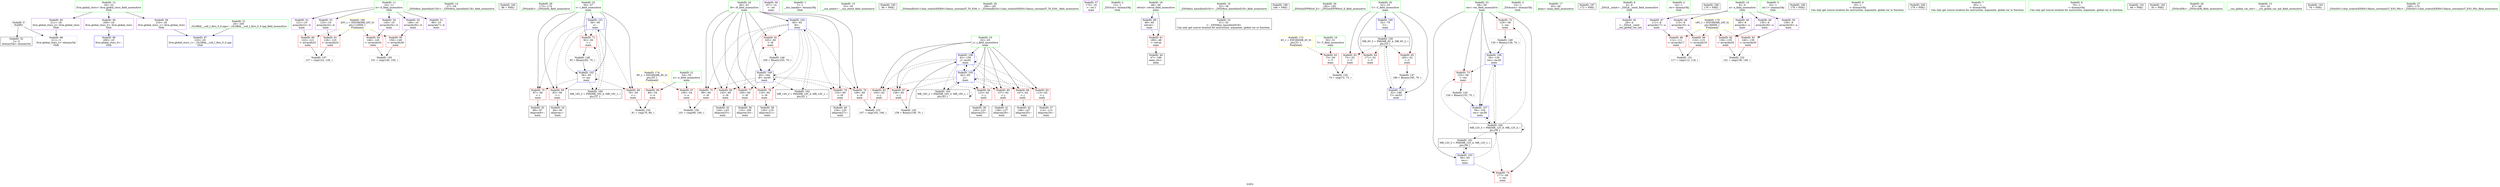 digraph "SVFG" {
	label="SVFG";

	Node0x55949df0c3f0 [shape=record,color=grey,label="{NodeID: 0\nNullPtr}"];
	Node0x55949df0c3f0 -> Node0x55949df22d80[style=solid];
	Node0x55949df0c3f0 -> Node0x55949df23ce0[style=solid];
	Node0x55949df35cd0 [shape=record,color=yellow,style=double,label="{NodeID: 180\n20V_1 = ENCHI(MR_20V_0)\npts\{110000 \}\nFun[main]}"];
	Node0x55949df35cd0 -> Node0x55949df26db0[style=dashed];
	Node0x55949df35cd0 -> Node0x55949df26e80[style=dashed];
	Node0x55949df35cd0 -> Node0x55949df270f0[style=dashed];
	Node0x55949df35cd0 -> Node0x55949df271c0[style=dashed];
	Node0x55949df23be0 [shape=record,color=blue,label="{NodeID: 97\n210\<--20\nllvm.global_ctors_1\<--_GLOBAL__sub_I_fero_0_0.cpp\nGlob }"];
	Node0x55949df0ddb0 [shape=record,color=green,label="{NodeID: 14\n27\<--28\n_ZNSt8ios_base4InitC1Ev\<--_ZNSt8ios_base4InitC1Ev_field_insensitive\n}"];
	Node0x55949df27290 [shape=record,color=black,label="{NodeID: 194\n86 = PHI()\n}"];
	Node0x55949df22a10 [shape=record,color=green,label="{NodeID: 28\n173\<--174\n_ZNSolsEi\<--_ZNSolsEi_field_insensitive\n}"];
	Node0x55949df23600 [shape=record,color=black,label="{NodeID: 42\n144\<--143\nidxprom33\<--\nmain\n}"];
	Node0x55949df25180 [shape=record,color=purple,label="{NodeID: 56\n167\<--14\n\<--.str\nmain\n}"];
	Node0x55949df2b530 [shape=record,color=grey,label="{NodeID: 153\n107 = cmp(105, 106, )\n}"];
	Node0x55949df25d70 [shape=record,color=red,label="{NodeID: 70\n87\<--56\n\<--i\nmain\n}"];
	Node0x55949df25d70 -> Node0x55949df23050[style=solid];
	Node0x55949df268d0 [shape=record,color=red,label="{NodeID: 84\n123\<--62\n\<--j\nmain\n}"];
	Node0x55949df268d0 -> Node0x55949df23390[style=solid];
	Node0x55949df0b500 [shape=record,color=green,label="{NodeID: 1\n7\<--1\n__dso_handle\<--dummyObj\nGlob }"];
	Node0x55949df23ce0 [shape=record,color=blue, style = dotted,label="{NodeID: 98\n211\<--3\nllvm.global_ctors_2\<--dummyVal\nGlob }"];
	Node0x55949df0de80 [shape=record,color=green,label="{NodeID: 15\n33\<--34\n__cxa_atexit\<--__cxa_atexit_field_insensitive\n}"];
	Node0x55949df273f0 [shape=record,color=black,label="{NodeID: 195\n90 = PHI()\n}"];
	Node0x55949df22ae0 [shape=record,color=green,label="{NodeID: 29\n180\<--181\n_ZSt4endlIcSt11char_traitsIcEERSt13basic_ostreamIT_T0_ES6_\<--_ZSt4endlIcSt11char_traitsIcEERSt13basic_ostreamIT_T0_ES6__field_insensitive\n}"];
	Node0x55949df236d0 [shape=record,color=black,label="{NodeID: 43\n148\<--147\nidxprom35\<--\nmain\n}"];
	Node0x55949df25250 [shape=record,color=purple,label="{NodeID: 57\n175\<--16\n\<--.str.1\nmain\n}"];
	Node0x55949df2b6b0 [shape=record,color=grey,label="{NodeID: 154\n81 = cmp(79, 80, )\n}"];
	Node0x55949df25e40 [shape=record,color=red,label="{NodeID: 71\n92\<--56\n\<--i\nmain\n}"];
	Node0x55949df25e40 -> Node0x55949df2adb0[style=solid];
	Node0x55949df269a0 [shape=record,color=red,label="{NodeID: 85\n137\<--62\n\<--j\nmain\n}"];
	Node0x55949df269a0 -> Node0x55949df23530[style=solid];
	Node0x55949df0db10 [shape=record,color=green,label="{NodeID: 2\n12\<--1\n_ZSt3cin\<--dummyObj\nGlob }"];
	Node0x55949df23de0 [shape=record,color=blue,label="{NodeID: 99\n48\<--65\nretval\<--\nmain\n}"];
	Node0x55949df23de0 -> Node0x55949df25620[style=dashed];
	Node0x55949df22190 [shape=record,color=green,label="{NodeID: 16\n32\<--38\n_ZNSt8ios_base4InitD1Ev\<--_ZNSt8ios_base4InitD1Ev_field_insensitive\n}"];
	Node0x55949df22190 -> Node0x55949df22e80[style=solid];
	Node0x55949df274c0 [shape=record,color=black,label="{NodeID: 196\n168 = PHI()\n}"];
	Node0x55949df22bb0 [shape=record,color=green,label="{NodeID: 30\n182\<--183\n_ZNSolsEPFRSoS_E\<--_ZNSolsEPFRSoS_E_field_insensitive\n}"];
	Node0x55949df237a0 [shape=record,color=black,label="{NodeID: 44\n47\<--189\nmain_ret\<--\nmain\n}"];
	Node0x55949df25320 [shape=record,color=purple,label="{NodeID: 58\n209\<--18\nllvm.global_ctors_0\<--llvm.global_ctors\nGlob }"];
	Node0x55949df25320 -> Node0x55949df23ae0[style=solid];
	Node0x55949df2b830 [shape=record,color=grey,label="{NodeID: 155\n74 = cmp(72, 73, )\n}"];
	Node0x55949df25f10 [shape=record,color=red,label="{NodeID: 72\n129\<--58\n\<--res\nmain\n}"];
	Node0x55949df25f10 -> Node0x55949df2af30[style=solid];
	Node0x55949df26a70 [shape=record,color=red,label="{NodeID: 86\n147\<--62\n\<--j\nmain\n}"];
	Node0x55949df26a70 -> Node0x55949df236d0[style=solid];
	Node0x55949df0ca80 [shape=record,color=green,label="{NodeID: 3\n13\<--1\n_ZSt4cout\<--dummyObj\nGlob }"];
	Node0x55949df23eb0 [shape=record,color=blue,label="{NodeID: 100\n52\<--70\nC\<--\nmain\n}"];
	Node0x55949df23eb0 -> Node0x55949df30eb0[style=dashed];
	Node0x55949df22220 [shape=record,color=green,label="{NodeID: 17\n45\<--46\nmain\<--main_field_insensitive\n}"];
	Node0x55949df275f0 [shape=record,color=black,label="{NodeID: 197\n172 = PHI()\n}"];
	Node0x55949df22c80 [shape=record,color=green,label="{NodeID: 31\n20\<--205\n_GLOBAL__sub_I_fero_0_0.cpp\<--_GLOBAL__sub_I_fero_0_0.cpp_field_insensitive\n}"];
	Node0x55949df22c80 -> Node0x55949df23be0[style=solid];
	Node0x55949df23870 [shape=record,color=purple,label="{NodeID: 45\n29\<--4\n\<--_ZStL8__ioinit\n__cxx_global_var_init\n}"];
	Node0x55949df25420 [shape=record,color=purple,label="{NodeID: 59\n210\<--18\nllvm.global_ctors_1\<--llvm.global_ctors\nGlob }"];
	Node0x55949df25420 -> Node0x55949df23be0[style=solid];
	Node0x55949df2b9b0 [shape=record,color=grey,label="{NodeID: 156\n101 = cmp(99, 100, )\n}"];
	Node0x55949df25fe0 [shape=record,color=red,label="{NodeID: 73\n153\<--58\n\<--res\nmain\n}"];
	Node0x55949df25fe0 -> Node0x55949df2a7b0[style=solid];
	Node0x55949df26b40 [shape=record,color=red,label="{NodeID: 87\n158\<--62\n\<--j\nmain\n}"];
	Node0x55949df26b40 -> Node0x55949df2a930[style=solid];
	Node0x55949df0cc30 [shape=record,color=green,label="{NodeID: 4\n14\<--1\n.str\<--dummyObj\nGlob }"];
	Node0x55949df23f80 [shape=record,color=blue,label="{NodeID: 101\n56\<--65\ni\<--\nmain\n}"];
	Node0x55949df23f80 -> Node0x55949df25bd0[style=dashed];
	Node0x55949df23f80 -> Node0x55949df25ca0[style=dashed];
	Node0x55949df23f80 -> Node0x55949df25d70[style=dashed];
	Node0x55949df23f80 -> Node0x55949df25e40[style=dashed];
	Node0x55949df23f80 -> Node0x55949df24050[style=dashed];
	Node0x55949df23f80 -> Node0x55949df313b0[style=dashed];
	Node0x55949df222b0 [shape=record,color=green,label="{NodeID: 18\n48\<--49\nretval\<--retval_field_insensitive\nmain\n}"];
	Node0x55949df222b0 -> Node0x55949df25620[style=solid];
	Node0x55949df222b0 -> Node0x55949df23de0[style=solid];
	Node0x55949df276f0 [shape=record,color=black,label="{NodeID: 198\n176 = PHI()\n}"];
	Node0x55949df22d80 [shape=record,color=black,label="{NodeID: 32\n2\<--3\ndummyVal\<--dummyVal\n}"];
	Node0x55949df23940 [shape=record,color=purple,label="{NodeID: 46\n85\<--8\narrayidx\<--a\nmain\n}"];
	Node0x55949df25520 [shape=record,color=purple,label="{NodeID: 60\n211\<--18\nllvm.global_ctors_2\<--llvm.global_ctors\nGlob }"];
	Node0x55949df25520 -> Node0x55949df23ce0[style=solid];
	Node0x55949df2bb30 [shape=record,color=grey,label="{NodeID: 157\n127 = cmp(122, 126, )\n}"];
	Node0x55949df260b0 [shape=record,color=red,label="{NodeID: 74\n177\<--58\n\<--res\nmain\n}"];
	Node0x55949df26c10 [shape=record,color=red,label="{NodeID: 88\n112\<--111\n\<--arrayidx17\nmain\n}"];
	Node0x55949df26c10 -> Node0x55949df2b230[style=solid];
	Node0x55949df0ccc0 [shape=record,color=green,label="{NodeID: 5\n16\<--1\n.str.1\<--dummyObj\nGlob }"];
	Node0x55949df24050 [shape=record,color=blue,label="{NodeID: 102\n56\<--93\ni\<--inc\nmain\n}"];
	Node0x55949df24050 -> Node0x55949df25bd0[style=dashed];
	Node0x55949df24050 -> Node0x55949df25ca0[style=dashed];
	Node0x55949df24050 -> Node0x55949df25d70[style=dashed];
	Node0x55949df24050 -> Node0x55949df25e40[style=dashed];
	Node0x55949df24050 -> Node0x55949df24050[style=dashed];
	Node0x55949df24050 -> Node0x55949df313b0[style=dashed];
	Node0x55949df22340 [shape=record,color=green,label="{NodeID: 19\n50\<--51\nT\<--T_field_insensitive\nmain\n}"];
	Node0x55949df22340 -> Node0x55949df256f0[style=solid];
	Node0x55949df277f0 [shape=record,color=black,label="{NodeID: 199\n178 = PHI()\n}"];
	Node0x55949df22e80 [shape=record,color=black,label="{NodeID: 33\n31\<--32\n\<--_ZNSt8ios_base4InitD1Ev\nCan only get source location for instruction, argument, global var or function.}"];
	Node0x55949df23a10 [shape=record,color=purple,label="{NodeID: 47\n111\<--8\narrayidx17\<--a\nmain\n}"];
	Node0x55949df23a10 -> Node0x55949df26c10[style=solid];
	Node0x55949df2a7b0 [shape=record,color=grey,label="{NodeID: 144\n154 = Binary(153, 70, )\n}"];
	Node0x55949df2a7b0 -> Node0x55949df24460[style=solid];
	Node0x55949df25620 [shape=record,color=red,label="{NodeID: 61\n189\<--48\n\<--retval\nmain\n}"];
	Node0x55949df25620 -> Node0x55949df237a0[style=solid];
	Node0x55949df26180 [shape=record,color=red,label="{NodeID: 75\n99\<--60\n\<--i9\nmain\n}"];
	Node0x55949df26180 -> Node0x55949df2b9b0[style=solid];
	Node0x55949df355d0 [shape=record,color=yellow,style=double,label="{NodeID: 172\n4V_1 = ENCHI(MR_4V_0)\npts\{51 \}\nFun[main]}"];
	Node0x55949df355d0 -> Node0x55949df256f0[style=dashed];
	Node0x55949df26ce0 [shape=record,color=red,label="{NodeID: 89\n116\<--115\n\<--arrayidx19\nmain\n}"];
	Node0x55949df26ce0 -> Node0x55949df2b230[style=solid];
	Node0x55949df0c680 [shape=record,color=green,label="{NodeID: 6\n19\<--1\n\<--dummyObj\nCan only get source location for instruction, argument, global var or function.}"];
	Node0x55949df24120 [shape=record,color=blue,label="{NodeID: 103\n58\<--65\nres\<--\nmain\n}"];
	Node0x55949df24120 -> Node0x55949df260b0[style=dashed];
	Node0x55949df24120 -> Node0x55949df318b0[style=dashed];
	Node0x55949df24120 -> Node0x55949df327b0[style=dashed];
	Node0x55949df223d0 [shape=record,color=green,label="{NodeID: 20\n52\<--53\nC\<--C_field_insensitive\nmain\n}"];
	Node0x55949df223d0 -> Node0x55949df257c0[style=solid];
	Node0x55949df223d0 -> Node0x55949df25890[style=solid];
	Node0x55949df223d0 -> Node0x55949df25960[style=solid];
	Node0x55949df223d0 -> Node0x55949df23eb0[style=solid];
	Node0x55949df223d0 -> Node0x55949df246d0[style=solid];
	Node0x55949df278f0 [shape=record,color=black,label="{NodeID: 200\n179 = PHI()\n}"];
	Node0x55949df22f80 [shape=record,color=black,label="{NodeID: 34\n84\<--83\nidxprom\<--\nmain\n}"];
	Node0x55949df24b00 [shape=record,color=purple,label="{NodeID: 48\n115\<--8\narrayidx19\<--a\nmain\n}"];
	Node0x55949df24b00 -> Node0x55949df26ce0[style=solid];
	Node0x55949df2a930 [shape=record,color=grey,label="{NodeID: 145\n159 = Binary(158, 70, )\n}"];
	Node0x55949df2a930 -> Node0x55949df24530[style=solid];
	Node0x55949df256f0 [shape=record,color=red,label="{NodeID: 62\n73\<--50\n\<--T\nmain\n}"];
	Node0x55949df256f0 -> Node0x55949df2b830[style=solid];
	Node0x55949df30eb0 [shape=record,color=black,label="{NodeID: 159\nMR_6V_3 = PHI(MR_6V_4, MR_6V_2, )\npts\{53 \}\n}"];
	Node0x55949df30eb0 -> Node0x55949df257c0[style=dashed];
	Node0x55949df30eb0 -> Node0x55949df25890[style=dashed];
	Node0x55949df30eb0 -> Node0x55949df25960[style=dashed];
	Node0x55949df30eb0 -> Node0x55949df246d0[style=dashed];
	Node0x55949df26250 [shape=record,color=red,label="{NodeID: 76\n106\<--60\n\<--i9\nmain\n}"];
	Node0x55949df26250 -> Node0x55949df2b530[style=solid];
	Node0x55949df26db0 [shape=record,color=red,label="{NodeID: 90\n122\<--121\n\<--arrayidx22\nmain\n}"];
	Node0x55949df26db0 -> Node0x55949df2bb30[style=solid];
	Node0x55949df0c710 [shape=record,color=green,label="{NodeID: 7\n65\<--1\n\<--dummyObj\nCan only get source location for instruction, argument, global var or function.}"];
	Node0x55949df241f0 [shape=record,color=blue,label="{NodeID: 104\n60\<--65\ni9\<--\nmain\n}"];
	Node0x55949df241f0 -> Node0x55949df26180[style=dashed];
	Node0x55949df241f0 -> Node0x55949df26250[style=dashed];
	Node0x55949df241f0 -> Node0x55949df26320[style=dashed];
	Node0x55949df241f0 -> Node0x55949df263f0[style=dashed];
	Node0x55949df241f0 -> Node0x55949df264c0[style=dashed];
	Node0x55949df241f0 -> Node0x55949df26590[style=dashed];
	Node0x55949df241f0 -> Node0x55949df26660[style=dashed];
	Node0x55949df241f0 -> Node0x55949df24600[style=dashed];
	Node0x55949df241f0 -> Node0x55949df31db0[style=dashed];
	Node0x55949df22460 [shape=record,color=green,label="{NodeID: 21\n54\<--55\nn\<--n_field_insensitive\nmain\n}"];
	Node0x55949df22460 -> Node0x55949df25a30[style=solid];
	Node0x55949df22460 -> Node0x55949df25b00[style=solid];
	Node0x55949df23050 [shape=record,color=black,label="{NodeID: 35\n88\<--87\nidxprom6\<--\nmain\n}"];
	Node0x55949df24bd0 [shape=record,color=purple,label="{NodeID: 49\n135\<--8\narrayidx28\<--a\nmain\n}"];
	Node0x55949df24bd0 -> Node0x55949df26f50[style=solid];
	Node0x55949df2aab0 [shape=record,color=grey,label="{NodeID: 146\n164 = Binary(163, 70, )\n}"];
	Node0x55949df2aab0 -> Node0x55949df24600[style=solid];
	Node0x55949df257c0 [shape=record,color=red,label="{NodeID: 63\n72\<--52\n\<--C\nmain\n}"];
	Node0x55949df257c0 -> Node0x55949df2b830[style=solid];
	Node0x55949df313b0 [shape=record,color=black,label="{NodeID: 160\nMR_10V_2 = PHI(MR_10V_4, MR_10V_1, )\npts\{57 \}\n}"];
	Node0x55949df313b0 -> Node0x55949df23f80[style=dashed];
	Node0x55949df26320 [shape=record,color=red,label="{NodeID: 77\n109\<--60\n\<--i9\nmain\n}"];
	Node0x55949df26320 -> Node0x55949df23120[style=solid];
	Node0x55949df35790 [shape=record,color=yellow,style=double,label="{NodeID: 174\n8V_1 = ENCHI(MR_8V_0)\npts\{55 \}\nFun[main]}"];
	Node0x55949df35790 -> Node0x55949df25a30[style=dashed];
	Node0x55949df35790 -> Node0x55949df25b00[style=dashed];
	Node0x55949df26e80 [shape=record,color=red,label="{NodeID: 91\n126\<--125\n\<--arrayidx24\nmain\n}"];
	Node0x55949df26e80 -> Node0x55949df2bb30[style=solid];
	Node0x55949df0c840 [shape=record,color=green,label="{NodeID: 8\n70\<--1\n\<--dummyObj\nCan only get source location for instruction, argument, global var or function.}"];
	Node0x55949df242c0 [shape=record,color=blue,label="{NodeID: 105\n62\<--65\nj\<--\nmain\n}"];
	Node0x55949df242c0 -> Node0x55949df26730[style=dashed];
	Node0x55949df242c0 -> Node0x55949df26800[style=dashed];
	Node0x55949df242c0 -> Node0x55949df268d0[style=dashed];
	Node0x55949df242c0 -> Node0x55949df269a0[style=dashed];
	Node0x55949df242c0 -> Node0x55949df26a70[style=dashed];
	Node0x55949df242c0 -> Node0x55949df26b40[style=dashed];
	Node0x55949df242c0 -> Node0x55949df242c0[style=dashed];
	Node0x55949df242c0 -> Node0x55949df24530[style=dashed];
	Node0x55949df242c0 -> Node0x55949df322b0[style=dashed];
	Node0x55949df22530 [shape=record,color=green,label="{NodeID: 22\n56\<--57\ni\<--i_field_insensitive\nmain\n}"];
	Node0x55949df22530 -> Node0x55949df25bd0[style=solid];
	Node0x55949df22530 -> Node0x55949df25ca0[style=solid];
	Node0x55949df22530 -> Node0x55949df25d70[style=solid];
	Node0x55949df22530 -> Node0x55949df25e40[style=solid];
	Node0x55949df22530 -> Node0x55949df23f80[style=solid];
	Node0x55949df22530 -> Node0x55949df24050[style=solid];
	Node0x55949df23120 [shape=record,color=black,label="{NodeID: 36\n110\<--109\nidxprom16\<--\nmain\n}"];
	Node0x55949df24ca0 [shape=record,color=purple,label="{NodeID: 50\n139\<--8\narrayidx30\<--a\nmain\n}"];
	Node0x55949df24ca0 -> Node0x55949df27020[style=solid];
	Node0x55949df2ac30 [shape=record,color=grey,label="{NodeID: 147\n186 = Binary(185, 70, )\n}"];
	Node0x55949df2ac30 -> Node0x55949df246d0[style=solid];
	Node0x55949df25890 [shape=record,color=red,label="{NodeID: 64\n171\<--52\n\<--C\nmain\n}"];
	Node0x55949df318b0 [shape=record,color=black,label="{NodeID: 161\nMR_12V_2 = PHI(MR_12V_4, MR_12V_1, )\npts\{59 \}\n}"];
	Node0x55949df318b0 -> Node0x55949df24120[style=dashed];
	Node0x55949df263f0 [shape=record,color=red,label="{NodeID: 78\n119\<--60\n\<--i9\nmain\n}"];
	Node0x55949df263f0 -> Node0x55949df232c0[style=solid];
	Node0x55949df26f50 [shape=record,color=red,label="{NodeID: 92\n136\<--135\n\<--arrayidx28\nmain\n}"];
	Node0x55949df26f50 -> Node0x55949df2b3b0[style=solid];
	Node0x55949df0c8d0 [shape=record,color=green,label="{NodeID: 9\n4\<--6\n_ZStL8__ioinit\<--_ZStL8__ioinit_field_insensitive\nGlob }"];
	Node0x55949df0c8d0 -> Node0x55949df23870[style=solid];
	Node0x55949df24390 [shape=record,color=blue,label="{NodeID: 106\n58\<--130\nres\<--inc26\nmain\n}"];
	Node0x55949df24390 -> Node0x55949df25fe0[style=dashed];
	Node0x55949df24390 -> Node0x55949df24460[style=dashed];
	Node0x55949df24390 -> Node0x55949df327b0[style=dashed];
	Node0x55949df22600 [shape=record,color=green,label="{NodeID: 23\n58\<--59\nres\<--res_field_insensitive\nmain\n}"];
	Node0x55949df22600 -> Node0x55949df25f10[style=solid];
	Node0x55949df22600 -> Node0x55949df25fe0[style=solid];
	Node0x55949df22600 -> Node0x55949df260b0[style=solid];
	Node0x55949df22600 -> Node0x55949df24120[style=solid];
	Node0x55949df22600 -> Node0x55949df24390[style=solid];
	Node0x55949df22600 -> Node0x55949df24460[style=solid];
	Node0x55949df231f0 [shape=record,color=black,label="{NodeID: 37\n114\<--113\nidxprom18\<--\nmain\n}"];
	Node0x55949df24d70 [shape=record,color=purple,label="{NodeID: 51\n89\<--10\narrayidx7\<--b\nmain\n}"];
	Node0x55949df2adb0 [shape=record,color=grey,label="{NodeID: 148\n93 = Binary(92, 70, )\n}"];
	Node0x55949df2adb0 -> Node0x55949df24050[style=solid];
	Node0x55949df25960 [shape=record,color=red,label="{NodeID: 65\n185\<--52\n\<--C\nmain\n}"];
	Node0x55949df25960 -> Node0x55949df2ac30[style=solid];
	Node0x55949df31db0 [shape=record,color=black,label="{NodeID: 162\nMR_14V_2 = PHI(MR_14V_4, MR_14V_1, )\npts\{61 \}\n}"];
	Node0x55949df31db0 -> Node0x55949df241f0[style=dashed];
	Node0x55949df264c0 [shape=record,color=red,label="{NodeID: 79\n133\<--60\n\<--i9\nmain\n}"];
	Node0x55949df264c0 -> Node0x55949df23460[style=solid];
	Node0x55949df27020 [shape=record,color=red,label="{NodeID: 93\n140\<--139\n\<--arrayidx30\nmain\n}"];
	Node0x55949df27020 -> Node0x55949df2b3b0[style=solid];
	Node0x55949df0d250 [shape=record,color=green,label="{NodeID: 10\n8\<--9\na\<--a_field_insensitive\nGlob }"];
	Node0x55949df0d250 -> Node0x55949df23940[style=solid];
	Node0x55949df0d250 -> Node0x55949df23a10[style=solid];
	Node0x55949df0d250 -> Node0x55949df24b00[style=solid];
	Node0x55949df0d250 -> Node0x55949df24bd0[style=solid];
	Node0x55949df0d250 -> Node0x55949df24ca0[style=solid];
	Node0x55949df24460 [shape=record,color=blue,label="{NodeID: 107\n58\<--154\nres\<--inc39\nmain\n}"];
	Node0x55949df24460 -> Node0x55949df327b0[style=dashed];
	Node0x55949df226d0 [shape=record,color=green,label="{NodeID: 24\n60\<--61\ni9\<--i9_field_insensitive\nmain\n}"];
	Node0x55949df226d0 -> Node0x55949df26180[style=solid];
	Node0x55949df226d0 -> Node0x55949df26250[style=solid];
	Node0x55949df226d0 -> Node0x55949df26320[style=solid];
	Node0x55949df226d0 -> Node0x55949df263f0[style=solid];
	Node0x55949df226d0 -> Node0x55949df264c0[style=solid];
	Node0x55949df226d0 -> Node0x55949df26590[style=solid];
	Node0x55949df226d0 -> Node0x55949df26660[style=solid];
	Node0x55949df226d0 -> Node0x55949df241f0[style=solid];
	Node0x55949df226d0 -> Node0x55949df24600[style=solid];
	Node0x55949df232c0 [shape=record,color=black,label="{NodeID: 38\n120\<--119\nidxprom21\<--\nmain\n}"];
	Node0x55949df24e40 [shape=record,color=purple,label="{NodeID: 52\n121\<--10\narrayidx22\<--b\nmain\n}"];
	Node0x55949df24e40 -> Node0x55949df26db0[style=solid];
	Node0x55949df2af30 [shape=record,color=grey,label="{NodeID: 149\n130 = Binary(129, 70, )\n}"];
	Node0x55949df2af30 -> Node0x55949df24390[style=solid];
	Node0x55949df25a30 [shape=record,color=red,label="{NodeID: 66\n80\<--54\n\<--n\nmain\n}"];
	Node0x55949df25a30 -> Node0x55949df2b6b0[style=solid];
	Node0x55949df322b0 [shape=record,color=black,label="{NodeID: 163\nMR_16V_2 = PHI(MR_16V_3, MR_16V_1, )\npts\{63 \}\n}"];
	Node0x55949df322b0 -> Node0x55949df242c0[style=dashed];
	Node0x55949df322b0 -> Node0x55949df322b0[style=dashed];
	Node0x55949df26590 [shape=record,color=red,label="{NodeID: 80\n143\<--60\n\<--i9\nmain\n}"];
	Node0x55949df26590 -> Node0x55949df23600[style=solid];
	Node0x55949df270f0 [shape=record,color=red,label="{NodeID: 94\n146\<--145\n\<--arrayidx34\nmain\n}"];
	Node0x55949df270f0 -> Node0x55949df2b0b0[style=solid];
	Node0x55949df0d320 [shape=record,color=green,label="{NodeID: 11\n10\<--11\nb\<--b_field_insensitive\nGlob }"];
	Node0x55949df0d320 -> Node0x55949df24d70[style=solid];
	Node0x55949df0d320 -> Node0x55949df24e40[style=solid];
	Node0x55949df0d320 -> Node0x55949df24f10[style=solid];
	Node0x55949df0d320 -> Node0x55949df24fe0[style=solid];
	Node0x55949df0d320 -> Node0x55949df250b0[style=solid];
	Node0x55949dd38520 [shape=record,color=black,label="{NodeID: 191\n66 = PHI()\n}"];
	Node0x55949df24530 [shape=record,color=blue,label="{NodeID: 108\n62\<--159\nj\<--inc42\nmain\n}"];
	Node0x55949df24530 -> Node0x55949df26730[style=dashed];
	Node0x55949df24530 -> Node0x55949df26800[style=dashed];
	Node0x55949df24530 -> Node0x55949df268d0[style=dashed];
	Node0x55949df24530 -> Node0x55949df269a0[style=dashed];
	Node0x55949df24530 -> Node0x55949df26a70[style=dashed];
	Node0x55949df24530 -> Node0x55949df26b40[style=dashed];
	Node0x55949df24530 -> Node0x55949df242c0[style=dashed];
	Node0x55949df24530 -> Node0x55949df24530[style=dashed];
	Node0x55949df24530 -> Node0x55949df322b0[style=dashed];
	Node0x55949df227a0 [shape=record,color=green,label="{NodeID: 25\n62\<--63\nj\<--j_field_insensitive\nmain\n}"];
	Node0x55949df227a0 -> Node0x55949df26730[style=solid];
	Node0x55949df227a0 -> Node0x55949df26800[style=solid];
	Node0x55949df227a0 -> Node0x55949df268d0[style=solid];
	Node0x55949df227a0 -> Node0x55949df269a0[style=solid];
	Node0x55949df227a0 -> Node0x55949df26a70[style=solid];
	Node0x55949df227a0 -> Node0x55949df26b40[style=solid];
	Node0x55949df227a0 -> Node0x55949df242c0[style=solid];
	Node0x55949df227a0 -> Node0x55949df24530[style=solid];
	Node0x55949df23390 [shape=record,color=black,label="{NodeID: 39\n124\<--123\nidxprom23\<--\nmain\n}"];
	Node0x55949df24f10 [shape=record,color=purple,label="{NodeID: 53\n125\<--10\narrayidx24\<--b\nmain\n}"];
	Node0x55949df24f10 -> Node0x55949df26e80[style=solid];
	Node0x55949df2b0b0 [shape=record,color=grey,label="{NodeID: 150\n151 = cmp(146, 150, )\n}"];
	Node0x55949df25b00 [shape=record,color=red,label="{NodeID: 67\n100\<--54\n\<--n\nmain\n}"];
	Node0x55949df25b00 -> Node0x55949df2b9b0[style=solid];
	Node0x55949df327b0 [shape=record,color=black,label="{NodeID: 164\nMR_12V_5 = PHI(MR_12V_9, MR_12V_4, )\npts\{59 \}\n}"];
	Node0x55949df327b0 -> Node0x55949df25f10[style=dashed];
	Node0x55949df327b0 -> Node0x55949df25fe0[style=dashed];
	Node0x55949df327b0 -> Node0x55949df260b0[style=dashed];
	Node0x55949df327b0 -> Node0x55949df24390[style=dashed];
	Node0x55949df327b0 -> Node0x55949df24460[style=dashed];
	Node0x55949df327b0 -> Node0x55949df318b0[style=dashed];
	Node0x55949df327b0 -> Node0x55949df327b0[style=dashed];
	Node0x55949df26660 [shape=record,color=red,label="{NodeID: 81\n163\<--60\n\<--i9\nmain\n}"];
	Node0x55949df26660 -> Node0x55949df2aab0[style=solid];
	Node0x55949df271c0 [shape=record,color=red,label="{NodeID: 95\n150\<--149\n\<--arrayidx36\nmain\n}"];
	Node0x55949df271c0 -> Node0x55949df2b0b0[style=solid];
	Node0x55949df0dc10 [shape=record,color=green,label="{NodeID: 12\n18\<--22\nllvm.global_ctors\<--llvm.global_ctors_field_insensitive\nGlob }"];
	Node0x55949df0dc10 -> Node0x55949df25320[style=solid];
	Node0x55949df0dc10 -> Node0x55949df25420[style=solid];
	Node0x55949df0dc10 -> Node0x55949df25520[style=solid];
	Node0x55949df3d690 [shape=record,color=black,label="{NodeID: 192\n30 = PHI()\n}"];
	Node0x55949df24600 [shape=record,color=blue,label="{NodeID: 109\n60\<--164\ni9\<--inc45\nmain\n}"];
	Node0x55949df24600 -> Node0x55949df26180[style=dashed];
	Node0x55949df24600 -> Node0x55949df26250[style=dashed];
	Node0x55949df24600 -> Node0x55949df26320[style=dashed];
	Node0x55949df24600 -> Node0x55949df263f0[style=dashed];
	Node0x55949df24600 -> Node0x55949df264c0[style=dashed];
	Node0x55949df24600 -> Node0x55949df26590[style=dashed];
	Node0x55949df24600 -> Node0x55949df26660[style=dashed];
	Node0x55949df24600 -> Node0x55949df24600[style=dashed];
	Node0x55949df24600 -> Node0x55949df31db0[style=dashed];
	Node0x55949df22870 [shape=record,color=green,label="{NodeID: 26\n67\<--68\n_ZNSirsERi\<--_ZNSirsERi_field_insensitive\n}"];
	Node0x55949df23460 [shape=record,color=black,label="{NodeID: 40\n134\<--133\nidxprom27\<--\nmain\n}"];
	Node0x55949df24fe0 [shape=record,color=purple,label="{NodeID: 54\n145\<--10\narrayidx34\<--b\nmain\n}"];
	Node0x55949df24fe0 -> Node0x55949df270f0[style=solid];
	Node0x55949df2b230 [shape=record,color=grey,label="{NodeID: 151\n117 = cmp(112, 116, )\n}"];
	Node0x55949df25bd0 [shape=record,color=red,label="{NodeID: 68\n79\<--56\n\<--i\nmain\n}"];
	Node0x55949df25bd0 -> Node0x55949df2b6b0[style=solid];
	Node0x55949df26730 [shape=record,color=red,label="{NodeID: 82\n105\<--62\n\<--j\nmain\n}"];
	Node0x55949df26730 -> Node0x55949df2b530[style=solid];
	Node0x55949df35bf0 [shape=record,color=yellow,style=double,label="{NodeID: 179\n18V_1 = ENCHI(MR_18V_0)\npts\{90000 \}\nFun[main]}"];
	Node0x55949df35bf0 -> Node0x55949df26c10[style=dashed];
	Node0x55949df35bf0 -> Node0x55949df26ce0[style=dashed];
	Node0x55949df35bf0 -> Node0x55949df26f50[style=dashed];
	Node0x55949df35bf0 -> Node0x55949df27020[style=dashed];
	Node0x55949df23ae0 [shape=record,color=blue,label="{NodeID: 96\n209\<--19\nllvm.global_ctors_0\<--\nGlob }"];
	Node0x55949df0dce0 [shape=record,color=green,label="{NodeID: 13\n23\<--24\n__cxx_global_var_init\<--__cxx_global_var_init_field_insensitive\n}"];
	Node0x55949df3d790 [shape=record,color=black,label="{NodeID: 193\n76 = PHI()\n}"];
	Node0x55949df246d0 [shape=record,color=blue,label="{NodeID: 110\n52\<--186\nC\<--inc53\nmain\n}"];
	Node0x55949df246d0 -> Node0x55949df30eb0[style=dashed];
	Node0x55949df22940 [shape=record,color=green,label="{NodeID: 27\n169\<--170\n_ZStlsISt11char_traitsIcEERSt13basic_ostreamIcT_ES5_PKc\<--_ZStlsISt11char_traitsIcEERSt13basic_ostreamIcT_ES5_PKc_field_insensitive\n}"];
	Node0x55949df23530 [shape=record,color=black,label="{NodeID: 41\n138\<--137\nidxprom29\<--\nmain\n}"];
	Node0x55949df250b0 [shape=record,color=purple,label="{NodeID: 55\n149\<--10\narrayidx36\<--b\nmain\n}"];
	Node0x55949df250b0 -> Node0x55949df271c0[style=solid];
	Node0x55949df2b3b0 [shape=record,color=grey,label="{NodeID: 152\n141 = cmp(136, 140, )\n}"];
	Node0x55949df25ca0 [shape=record,color=red,label="{NodeID: 69\n83\<--56\n\<--i\nmain\n}"];
	Node0x55949df25ca0 -> Node0x55949df22f80[style=solid];
	Node0x55949df26800 [shape=record,color=red,label="{NodeID: 83\n113\<--62\n\<--j\nmain\n}"];
	Node0x55949df26800 -> Node0x55949df231f0[style=solid];
}

